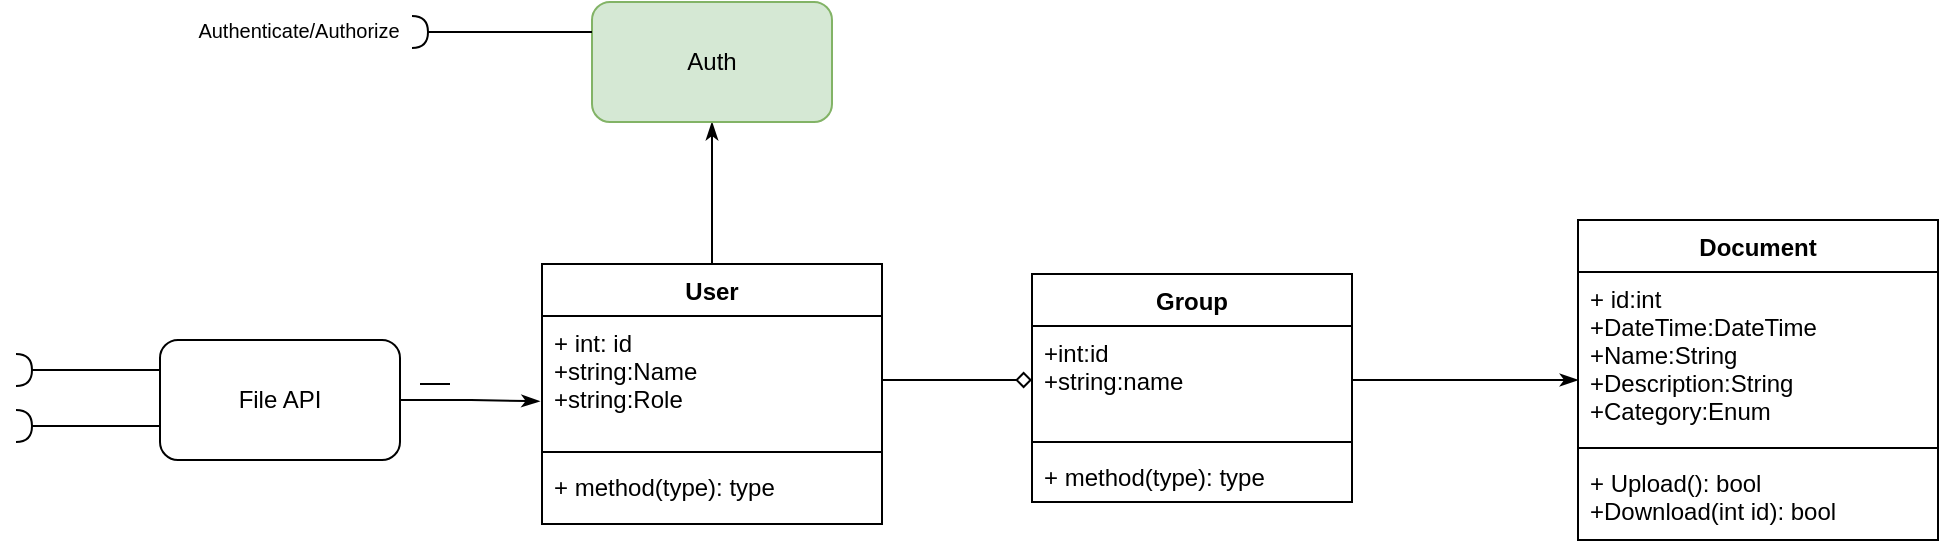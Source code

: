 <mxfile version="15.5.5" type="device"><diagram id="tl8fvogTZljX2uKXURm-" name="Page-1"><mxGraphModel dx="1640" dy="435" grid="1" gridSize="1" guides="1" tooltips="1" connect="1" arrows="1" fold="1" page="1" pageScale="1" pageWidth="827" pageHeight="1169" math="0" shadow="0"><root><mxCell id="0"/><mxCell id="1" parent="0"/><mxCell id="4pbMALbUFgEw78eagBix-1" value="Document" style="swimlane;fontStyle=1;align=center;verticalAlign=top;childLayout=stackLayout;horizontal=1;startSize=26;horizontalStack=0;resizeParent=1;resizeParentMax=0;resizeLast=0;collapsible=1;marginBottom=0;" vertex="1" parent="1"><mxGeometry x="588" y="158" width="180" height="160" as="geometry"/></mxCell><mxCell id="4pbMALbUFgEw78eagBix-2" value="+ id:int&#10;+DateTime:DateTime&#10;+Name:String&#10;+Description:String&#10;+Category:Enum&#10;" style="text;strokeColor=none;fillColor=none;align=left;verticalAlign=top;spacingLeft=4;spacingRight=4;overflow=hidden;rotatable=0;points=[[0,0.5],[1,0.5]];portConstraint=eastwest;" vertex="1" parent="4pbMALbUFgEw78eagBix-1"><mxGeometry y="26" width="180" height="84" as="geometry"/></mxCell><mxCell id="4pbMALbUFgEw78eagBix-3" value="" style="line;strokeWidth=1;fillColor=none;align=left;verticalAlign=middle;spacingTop=-1;spacingLeft=3;spacingRight=3;rotatable=0;labelPosition=right;points=[];portConstraint=eastwest;" vertex="1" parent="4pbMALbUFgEw78eagBix-1"><mxGeometry y="110" width="180" height="8" as="geometry"/></mxCell><mxCell id="4pbMALbUFgEw78eagBix-4" value="+ Upload(): bool&#10;+Download(int id): bool" style="text;strokeColor=none;fillColor=none;align=left;verticalAlign=top;spacingLeft=4;spacingRight=4;overflow=hidden;rotatable=0;points=[[0,0.5],[1,0.5]];portConstraint=eastwest;" vertex="1" parent="4pbMALbUFgEw78eagBix-1"><mxGeometry y="118" width="180" height="42" as="geometry"/></mxCell><mxCell id="4pbMALbUFgEw78eagBix-16" style="edgeStyle=orthogonalEdgeStyle;rounded=0;orthogonalLoop=1;jettySize=auto;html=1;exitX=0.5;exitY=0;exitDx=0;exitDy=0;entryX=0.5;entryY=1;entryDx=0;entryDy=0;endArrow=classicThin;endFill=1;" edge="1" parent="1" source="4pbMALbUFgEw78eagBix-5" target="4pbMALbUFgEw78eagBix-15"><mxGeometry relative="1" as="geometry"/></mxCell><mxCell id="4pbMALbUFgEw78eagBix-5" value="User" style="swimlane;fontStyle=1;align=center;verticalAlign=top;childLayout=stackLayout;horizontal=1;startSize=26;horizontalStack=0;resizeParent=1;resizeParentMax=0;resizeLast=0;collapsible=1;marginBottom=0;" vertex="1" parent="1"><mxGeometry x="70" y="180" width="170" height="130" as="geometry"/></mxCell><mxCell id="4pbMALbUFgEw78eagBix-6" value="+ int: id&#10;+string:Name&#10;+string:Role&#10;" style="text;strokeColor=none;fillColor=none;align=left;verticalAlign=top;spacingLeft=4;spacingRight=4;overflow=hidden;rotatable=0;points=[[0,0.5],[1,0.5]];portConstraint=eastwest;" vertex="1" parent="4pbMALbUFgEw78eagBix-5"><mxGeometry y="26" width="170" height="64" as="geometry"/></mxCell><mxCell id="4pbMALbUFgEw78eagBix-7" value="" style="line;strokeWidth=1;fillColor=none;align=left;verticalAlign=middle;spacingTop=-1;spacingLeft=3;spacingRight=3;rotatable=0;labelPosition=right;points=[];portConstraint=eastwest;" vertex="1" parent="4pbMALbUFgEw78eagBix-5"><mxGeometry y="90" width="170" height="8" as="geometry"/></mxCell><mxCell id="4pbMALbUFgEw78eagBix-8" value="+ method(type): type" style="text;strokeColor=none;fillColor=none;align=left;verticalAlign=top;spacingLeft=4;spacingRight=4;overflow=hidden;rotatable=0;points=[[0,0.5],[1,0.5]];portConstraint=eastwest;" vertex="1" parent="4pbMALbUFgEw78eagBix-5"><mxGeometry y="98" width="170" height="32" as="geometry"/></mxCell><mxCell id="4pbMALbUFgEw78eagBix-9" value="Group" style="swimlane;fontStyle=1;align=center;verticalAlign=top;childLayout=stackLayout;horizontal=1;startSize=26;horizontalStack=0;resizeParent=1;resizeParentMax=0;resizeLast=0;collapsible=1;marginBottom=0;" vertex="1" parent="1"><mxGeometry x="315" y="185" width="160" height="114" as="geometry"/></mxCell><mxCell id="4pbMALbUFgEw78eagBix-10" value="+int:id&#10;+string:name" style="text;strokeColor=none;fillColor=none;align=left;verticalAlign=top;spacingLeft=4;spacingRight=4;overflow=hidden;rotatable=0;points=[[0,0.5],[1,0.5]];portConstraint=eastwest;" vertex="1" parent="4pbMALbUFgEw78eagBix-9"><mxGeometry y="26" width="160" height="54" as="geometry"/></mxCell><mxCell id="4pbMALbUFgEw78eagBix-11" value="" style="line;strokeWidth=1;fillColor=none;align=left;verticalAlign=middle;spacingTop=-1;spacingLeft=3;spacingRight=3;rotatable=0;labelPosition=right;points=[];portConstraint=eastwest;" vertex="1" parent="4pbMALbUFgEw78eagBix-9"><mxGeometry y="80" width="160" height="8" as="geometry"/></mxCell><mxCell id="4pbMALbUFgEw78eagBix-12" value="+ method(type): type" style="text;strokeColor=none;fillColor=none;align=left;verticalAlign=top;spacingLeft=4;spacingRight=4;overflow=hidden;rotatable=0;points=[[0,0.5],[1,0.5]];portConstraint=eastwest;" vertex="1" parent="4pbMALbUFgEw78eagBix-9"><mxGeometry y="88" width="160" height="26" as="geometry"/></mxCell><mxCell id="4pbMALbUFgEw78eagBix-13" style="edgeStyle=orthogonalEdgeStyle;rounded=0;orthogonalLoop=1;jettySize=auto;html=1;exitX=1;exitY=0.5;exitDx=0;exitDy=0;entryX=0;entryY=0.5;entryDx=0;entryDy=0;endArrow=diamond;endFill=0;" edge="1" parent="1" source="4pbMALbUFgEw78eagBix-6" target="4pbMALbUFgEw78eagBix-10"><mxGeometry relative="1" as="geometry"/></mxCell><mxCell id="4pbMALbUFgEw78eagBix-14" style="edgeStyle=orthogonalEdgeStyle;rounded=0;orthogonalLoop=1;jettySize=auto;html=1;exitX=1;exitY=0.5;exitDx=0;exitDy=0;entryX=0;entryY=0.5;entryDx=0;entryDy=0;endArrow=classicThin;endFill=1;" edge="1" parent="1" source="4pbMALbUFgEw78eagBix-10" target="4pbMALbUFgEw78eagBix-1"><mxGeometry relative="1" as="geometry"/></mxCell><mxCell id="4pbMALbUFgEw78eagBix-15" value="Auth" style="rounded=1;whiteSpace=wrap;html=1;fillColor=#d5e8d4;strokeColor=#82b366;" vertex="1" parent="1"><mxGeometry x="95" y="49" width="120" height="60" as="geometry"/></mxCell><mxCell id="4pbMALbUFgEw78eagBix-18" style="edgeStyle=orthogonalEdgeStyle;rounded=0;orthogonalLoop=1;jettySize=auto;html=1;exitX=1;exitY=0.5;exitDx=0;exitDy=0;entryX=-0.007;entryY=0.666;entryDx=0;entryDy=0;entryPerimeter=0;endArrow=classicThin;endFill=1;" edge="1" parent="1" source="4pbMALbUFgEw78eagBix-17" target="4pbMALbUFgEw78eagBix-6"><mxGeometry relative="1" as="geometry"/></mxCell><mxCell id="4pbMALbUFgEw78eagBix-17" value="File API" style="rounded=1;whiteSpace=wrap;html=1;" vertex="1" parent="1"><mxGeometry x="-121" y="218" width="120" height="60" as="geometry"/></mxCell><mxCell id="4pbMALbUFgEw78eagBix-19" value="" style="rounded=0;orthogonalLoop=1;jettySize=auto;html=1;endArrow=none;endFill=0;sketch=0;sourcePerimeterSpacing=0;targetPerimeterSpacing=0;" edge="1" parent="1"><mxGeometry relative="1" as="geometry"><mxPoint x="9" y="240" as="sourcePoint"/><mxPoint x="24" y="240" as="targetPoint"/></mxGeometry></mxCell><mxCell id="4pbMALbUFgEw78eagBix-20" value="" style="rounded=0;orthogonalLoop=1;jettySize=auto;html=1;endArrow=halfCircle;endFill=0;endSize=6;strokeWidth=1;sketch=0;exitX=0;exitY=0.25;exitDx=0;exitDy=0;" edge="1" parent="1" source="4pbMALbUFgEw78eagBix-17"><mxGeometry relative="1" as="geometry"><mxPoint x="49" y="240" as="sourcePoint"/><mxPoint x="-193" y="233" as="targetPoint"/><Array as="points"><mxPoint x="-176" y="233"/></Array></mxGeometry></mxCell><mxCell id="4pbMALbUFgEw78eagBix-22" value="" style="rounded=0;orthogonalLoop=1;jettySize=auto;html=1;endArrow=halfCircle;endFill=0;endSize=6;strokeWidth=1;sketch=0;exitX=0;exitY=0.25;exitDx=0;exitDy=0;" edge="1" parent="1"><mxGeometry relative="1" as="geometry"><mxPoint x="-121" y="261" as="sourcePoint"/><mxPoint x="-193" y="261" as="targetPoint"/><Array as="points"><mxPoint x="-176" y="261"/></Array></mxGeometry></mxCell><mxCell id="4pbMALbUFgEw78eagBix-23" value="" style="rounded=0;orthogonalLoop=1;jettySize=auto;html=1;endArrow=halfCircle;endFill=0;endSize=6;strokeWidth=1;sketch=0;exitX=0;exitY=0.25;exitDx=0;exitDy=0;" edge="1" parent="1" source="4pbMALbUFgEw78eagBix-15"><mxGeometry relative="1" as="geometry"><mxPoint x="78" y="70" as="sourcePoint"/><mxPoint x="5" y="64" as="targetPoint"/><Array as="points"/></mxGeometry></mxCell><mxCell id="4pbMALbUFgEw78eagBix-24" value="Authenticate/Authorize" style="text;strokeColor=none;fillColor=none;html=1;fontSize=10;fontStyle=0;verticalAlign=middle;align=center;" vertex="1" parent="1"><mxGeometry x="-76" y="51" width="48" height="23" as="geometry"/></mxCell></root></mxGraphModel></diagram></mxfile>